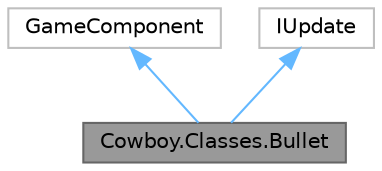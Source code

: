 digraph "Cowboy.Classes.Bullet"
{
 // LATEX_PDF_SIZE
  bgcolor="transparent";
  edge [fontname=Helvetica,fontsize=10,labelfontname=Helvetica,labelfontsize=10];
  node [fontname=Helvetica,fontsize=10,shape=box,height=0.2,width=0.4];
  Node1 [id="Node000001",label="Cowboy.Classes.Bullet",height=0.2,width=0.4,color="gray40", fillcolor="grey60", style="filled", fontcolor="black",tooltip=" "];
  Node2 -> Node1 [id="edge3_Node000001_Node000002",dir="back",color="steelblue1",style="solid",tooltip=" "];
  Node2 [id="Node000002",label="GameComponent",height=0.2,width=0.4,color="grey75", fillcolor="white", style="filled",URL="$class_cowboy_1_1_game_component.html",tooltip=" "];
  Node3 -> Node1 [id="edge4_Node000001_Node000003",dir="back",color="steelblue1",style="solid",tooltip=" "];
  Node3 [id="Node000003",label="IUpdate",height=0.2,width=0.4,color="grey75", fillcolor="white", style="filled",URL="$interface_cowboy_1_1_interfaces_1_1_i_update.html",tooltip=" "];
}

